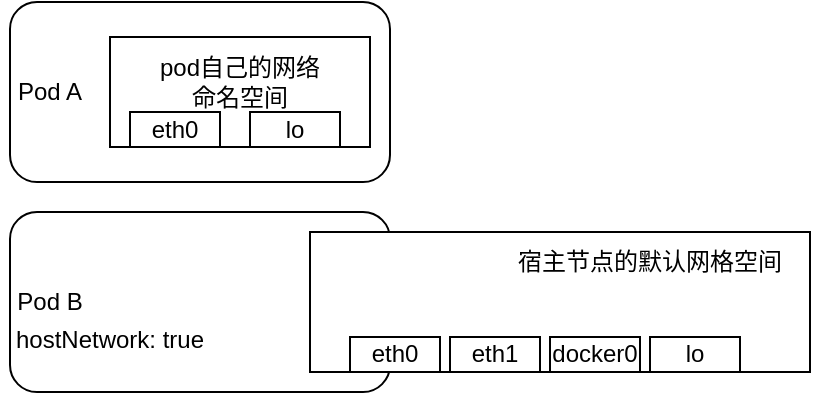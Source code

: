 <mxfile version="12.6.5" type="device"><diagram id="nQN1kTLXsnEDriAmYEK9" name="Page-1"><mxGraphModel dx="1024" dy="592" grid="1" gridSize="10" guides="1" tooltips="1" connect="1" arrows="1" fold="1" page="1" pageScale="1" pageWidth="2339" pageHeight="3300" math="0" shadow="0"><root><mxCell id="0"/><mxCell id="1" parent="0"/><mxCell id="bRqnyZ8HAv_k_LgcV0kM-1" value="" style="rounded=1;whiteSpace=wrap;html=1;" vertex="1" parent="1"><mxGeometry x="160" y="365" width="190" height="90" as="geometry"/></mxCell><mxCell id="bRqnyZ8HAv_k_LgcV0kM-2" value="Pod A" style="text;html=1;strokeColor=none;fillColor=none;align=center;verticalAlign=middle;whiteSpace=wrap;rounded=0;" vertex="1" parent="1"><mxGeometry x="160" y="400" width="40" height="20" as="geometry"/></mxCell><mxCell id="bRqnyZ8HAv_k_LgcV0kM-3" value="" style="rounded=0;whiteSpace=wrap;html=1;" vertex="1" parent="1"><mxGeometry x="210" y="382.5" width="130" height="55" as="geometry"/></mxCell><mxCell id="bRqnyZ8HAv_k_LgcV0kM-4" value="eth0" style="rounded=0;whiteSpace=wrap;html=1;" vertex="1" parent="1"><mxGeometry x="220" y="420" width="45" height="17.5" as="geometry"/></mxCell><mxCell id="bRqnyZ8HAv_k_LgcV0kM-5" value="lo" style="rounded=0;whiteSpace=wrap;html=1;" vertex="1" parent="1"><mxGeometry x="280" y="420" width="45" height="17.5" as="geometry"/></mxCell><mxCell id="bRqnyZ8HAv_k_LgcV0kM-6" value="pod自己的网络命名空间" style="text;html=1;strokeColor=none;fillColor=none;align=center;verticalAlign=middle;whiteSpace=wrap;rounded=0;" vertex="1" parent="1"><mxGeometry x="230" y="390" width="90" height="30" as="geometry"/></mxCell><mxCell id="bRqnyZ8HAv_k_LgcV0kM-7" value="" style="rounded=1;whiteSpace=wrap;html=1;" vertex="1" parent="1"><mxGeometry x="160" y="470" width="190" height="90" as="geometry"/></mxCell><mxCell id="bRqnyZ8HAv_k_LgcV0kM-8" value="Pod B" style="text;html=1;strokeColor=none;fillColor=none;align=center;verticalAlign=middle;whiteSpace=wrap;rounded=0;" vertex="1" parent="1"><mxGeometry x="160" y="505" width="40" height="20" as="geometry"/></mxCell><mxCell id="bRqnyZ8HAv_k_LgcV0kM-17" value="hostNetwork: true" style="text;html=1;strokeColor=none;fillColor=none;align=center;verticalAlign=middle;whiteSpace=wrap;rounded=0;" vertex="1" parent="1"><mxGeometry x="155" y="520" width="110" height="27" as="geometry"/></mxCell><mxCell id="bRqnyZ8HAv_k_LgcV0kM-20" value="" style="rounded=0;whiteSpace=wrap;html=1;" vertex="1" parent="1"><mxGeometry x="310" y="480" width="250" height="70" as="geometry"/></mxCell><mxCell id="bRqnyZ8HAv_k_LgcV0kM-19" value="宿主节点的默认网格空间" style="text;html=1;strokeColor=none;fillColor=none;align=center;verticalAlign=middle;whiteSpace=wrap;rounded=0;" vertex="1" parent="1"><mxGeometry x="410" y="485" width="140" height="20" as="geometry"/></mxCell><mxCell id="bRqnyZ8HAv_k_LgcV0kM-23" value="eth0" style="rounded=0;whiteSpace=wrap;html=1;" vertex="1" parent="1"><mxGeometry x="330" y="532.5" width="45" height="17.5" as="geometry"/></mxCell><mxCell id="bRqnyZ8HAv_k_LgcV0kM-24" value="eth1" style="rounded=0;whiteSpace=wrap;html=1;" vertex="1" parent="1"><mxGeometry x="380" y="532.5" width="45" height="17.5" as="geometry"/></mxCell><mxCell id="bRqnyZ8HAv_k_LgcV0kM-25" value="docker0" style="rounded=0;whiteSpace=wrap;html=1;" vertex="1" parent="1"><mxGeometry x="430" y="532.5" width="45" height="17.5" as="geometry"/></mxCell><mxCell id="bRqnyZ8HAv_k_LgcV0kM-26" value="lo" style="rounded=0;whiteSpace=wrap;html=1;" vertex="1" parent="1"><mxGeometry x="480" y="532.5" width="45" height="17.5" as="geometry"/></mxCell></root></mxGraphModel></diagram></mxfile>